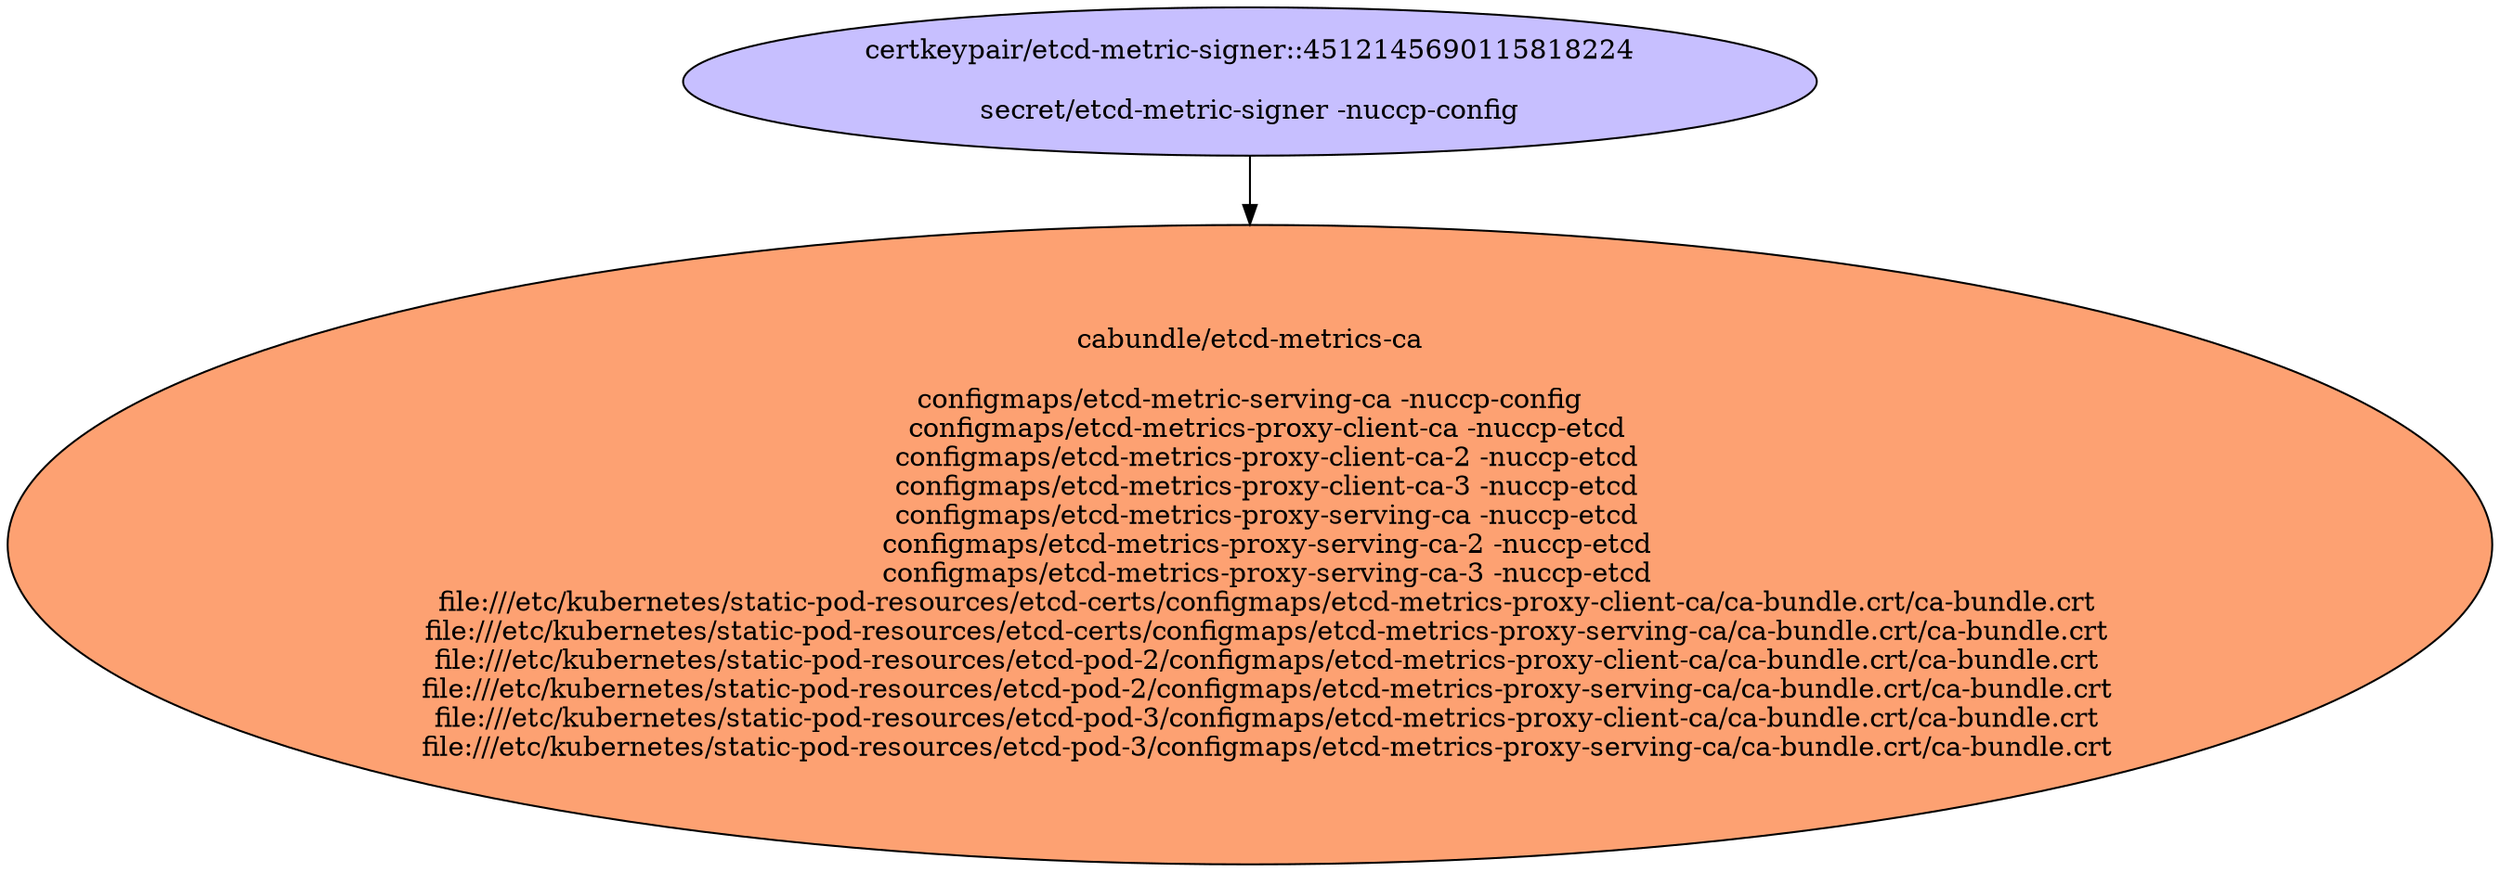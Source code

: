 digraph "Local Certificate" {
  // Node definitions.
  0 [
    label="certkeypair/etcd-metric-signer::4512145690115818224\n\nsecret/etcd-metric-signer -nuccp-config\n"
    style=filled
    fillcolor="#c7bfff"
  ];
  5 [
    label="cabundle/etcd-metrics-ca\n\nconfigmaps/etcd-metric-serving-ca -nuccp-config\n    configmaps/etcd-metrics-proxy-client-ca -nuccp-etcd\n    configmaps/etcd-metrics-proxy-client-ca-2 -nuccp-etcd\n    configmaps/etcd-metrics-proxy-client-ca-3 -nuccp-etcd\n    configmaps/etcd-metrics-proxy-serving-ca -nuccp-etcd\n    configmaps/etcd-metrics-proxy-serving-ca-2 -nuccp-etcd\n    configmaps/etcd-metrics-proxy-serving-ca-3 -nuccp-etcd\n    file:///etc/kubernetes/static-pod-resources/etcd-certs/configmaps/etcd-metrics-proxy-client-ca/ca-bundle.crt/ca-bundle.crt\n    file:///etc/kubernetes/static-pod-resources/etcd-certs/configmaps/etcd-metrics-proxy-serving-ca/ca-bundle.crt/ca-bundle.crt\n    file:///etc/kubernetes/static-pod-resources/etcd-pod-2/configmaps/etcd-metrics-proxy-client-ca/ca-bundle.crt/ca-bundle.crt\n    file:///etc/kubernetes/static-pod-resources/etcd-pod-2/configmaps/etcd-metrics-proxy-serving-ca/ca-bundle.crt/ca-bundle.crt\n    file:///etc/kubernetes/static-pod-resources/etcd-pod-3/configmaps/etcd-metrics-proxy-client-ca/ca-bundle.crt/ca-bundle.crt\n    file:///etc/kubernetes/static-pod-resources/etcd-pod-3/configmaps/etcd-metrics-proxy-serving-ca/ca-bundle.crt/ca-bundle.crt\n"
    style=filled
    fillcolor="#fda172"
  ];

  // Edge definitions.
  0 -> 5;
}
